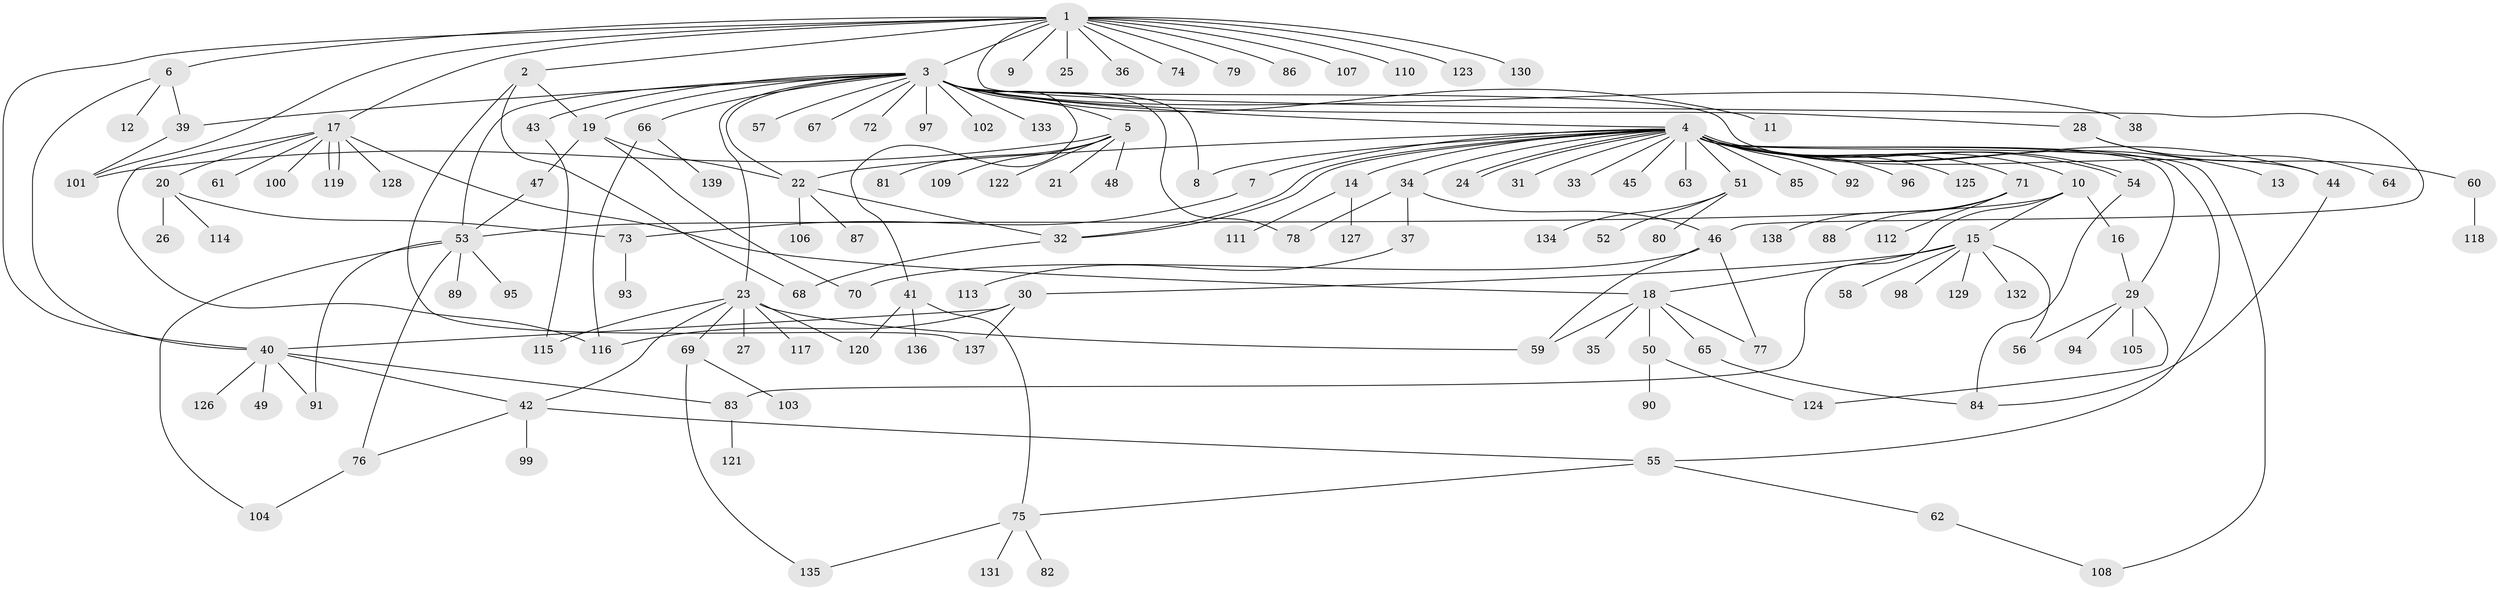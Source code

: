 // Generated by graph-tools (version 1.1) at 2025/35/03/09/25 02:35:42]
// undirected, 139 vertices, 183 edges
graph export_dot {
graph [start="1"]
  node [color=gray90,style=filled];
  1;
  2;
  3;
  4;
  5;
  6;
  7;
  8;
  9;
  10;
  11;
  12;
  13;
  14;
  15;
  16;
  17;
  18;
  19;
  20;
  21;
  22;
  23;
  24;
  25;
  26;
  27;
  28;
  29;
  30;
  31;
  32;
  33;
  34;
  35;
  36;
  37;
  38;
  39;
  40;
  41;
  42;
  43;
  44;
  45;
  46;
  47;
  48;
  49;
  50;
  51;
  52;
  53;
  54;
  55;
  56;
  57;
  58;
  59;
  60;
  61;
  62;
  63;
  64;
  65;
  66;
  67;
  68;
  69;
  70;
  71;
  72;
  73;
  74;
  75;
  76;
  77;
  78;
  79;
  80;
  81;
  82;
  83;
  84;
  85;
  86;
  87;
  88;
  89;
  90;
  91;
  92;
  93;
  94;
  95;
  96;
  97;
  98;
  99;
  100;
  101;
  102;
  103;
  104;
  105;
  106;
  107;
  108;
  109;
  110;
  111;
  112;
  113;
  114;
  115;
  116;
  117;
  118;
  119;
  120;
  121;
  122;
  123;
  124;
  125;
  126;
  127;
  128;
  129;
  130;
  131;
  132;
  133;
  134;
  135;
  136;
  137;
  138;
  139;
  1 -- 2;
  1 -- 3;
  1 -- 6;
  1 -- 9;
  1 -- 17;
  1 -- 25;
  1 -- 36;
  1 -- 40;
  1 -- 46;
  1 -- 74;
  1 -- 79;
  1 -- 86;
  1 -- 101;
  1 -- 107;
  1 -- 110;
  1 -- 123;
  1 -- 130;
  2 -- 19;
  2 -- 68;
  2 -- 137;
  3 -- 4;
  3 -- 5;
  3 -- 8;
  3 -- 11;
  3 -- 19;
  3 -- 22;
  3 -- 23;
  3 -- 28;
  3 -- 38;
  3 -- 39;
  3 -- 41;
  3 -- 43;
  3 -- 44;
  3 -- 53;
  3 -- 57;
  3 -- 66;
  3 -- 67;
  3 -- 72;
  3 -- 78;
  3 -- 97;
  3 -- 102;
  3 -- 133;
  4 -- 7;
  4 -- 8;
  4 -- 10;
  4 -- 13;
  4 -- 14;
  4 -- 22;
  4 -- 24;
  4 -- 24;
  4 -- 29;
  4 -- 31;
  4 -- 32;
  4 -- 32;
  4 -- 33;
  4 -- 34;
  4 -- 44;
  4 -- 45;
  4 -- 51;
  4 -- 54;
  4 -- 54;
  4 -- 55;
  4 -- 63;
  4 -- 71;
  4 -- 85;
  4 -- 92;
  4 -- 96;
  4 -- 108;
  4 -- 125;
  5 -- 21;
  5 -- 48;
  5 -- 81;
  5 -- 101;
  5 -- 109;
  5 -- 122;
  6 -- 12;
  6 -- 39;
  6 -- 40;
  7 -- 73;
  10 -- 15;
  10 -- 16;
  10 -- 53;
  10 -- 83;
  14 -- 111;
  14 -- 127;
  15 -- 18;
  15 -- 30;
  15 -- 56;
  15 -- 58;
  15 -- 98;
  15 -- 129;
  15 -- 132;
  16 -- 29;
  17 -- 18;
  17 -- 20;
  17 -- 61;
  17 -- 100;
  17 -- 116;
  17 -- 119;
  17 -- 119;
  17 -- 128;
  18 -- 35;
  18 -- 50;
  18 -- 59;
  18 -- 65;
  18 -- 77;
  19 -- 22;
  19 -- 47;
  19 -- 70;
  20 -- 26;
  20 -- 73;
  20 -- 114;
  22 -- 32;
  22 -- 87;
  22 -- 106;
  23 -- 27;
  23 -- 42;
  23 -- 59;
  23 -- 69;
  23 -- 115;
  23 -- 117;
  23 -- 120;
  28 -- 60;
  28 -- 64;
  29 -- 56;
  29 -- 94;
  29 -- 105;
  29 -- 124;
  30 -- 40;
  30 -- 116;
  30 -- 137;
  32 -- 68;
  34 -- 37;
  34 -- 46;
  34 -- 78;
  37 -- 113;
  39 -- 101;
  40 -- 42;
  40 -- 49;
  40 -- 83;
  40 -- 91;
  40 -- 126;
  41 -- 75;
  41 -- 120;
  41 -- 136;
  42 -- 55;
  42 -- 76;
  42 -- 99;
  43 -- 115;
  44 -- 84;
  46 -- 59;
  46 -- 70;
  46 -- 77;
  47 -- 53;
  50 -- 90;
  50 -- 124;
  51 -- 52;
  51 -- 80;
  51 -- 134;
  53 -- 76;
  53 -- 89;
  53 -- 91;
  53 -- 95;
  53 -- 104;
  54 -- 84;
  55 -- 62;
  55 -- 75;
  60 -- 118;
  62 -- 108;
  65 -- 84;
  66 -- 116;
  66 -- 139;
  69 -- 103;
  69 -- 135;
  71 -- 88;
  71 -- 112;
  71 -- 138;
  73 -- 93;
  75 -- 82;
  75 -- 131;
  75 -- 135;
  76 -- 104;
  83 -- 121;
}
